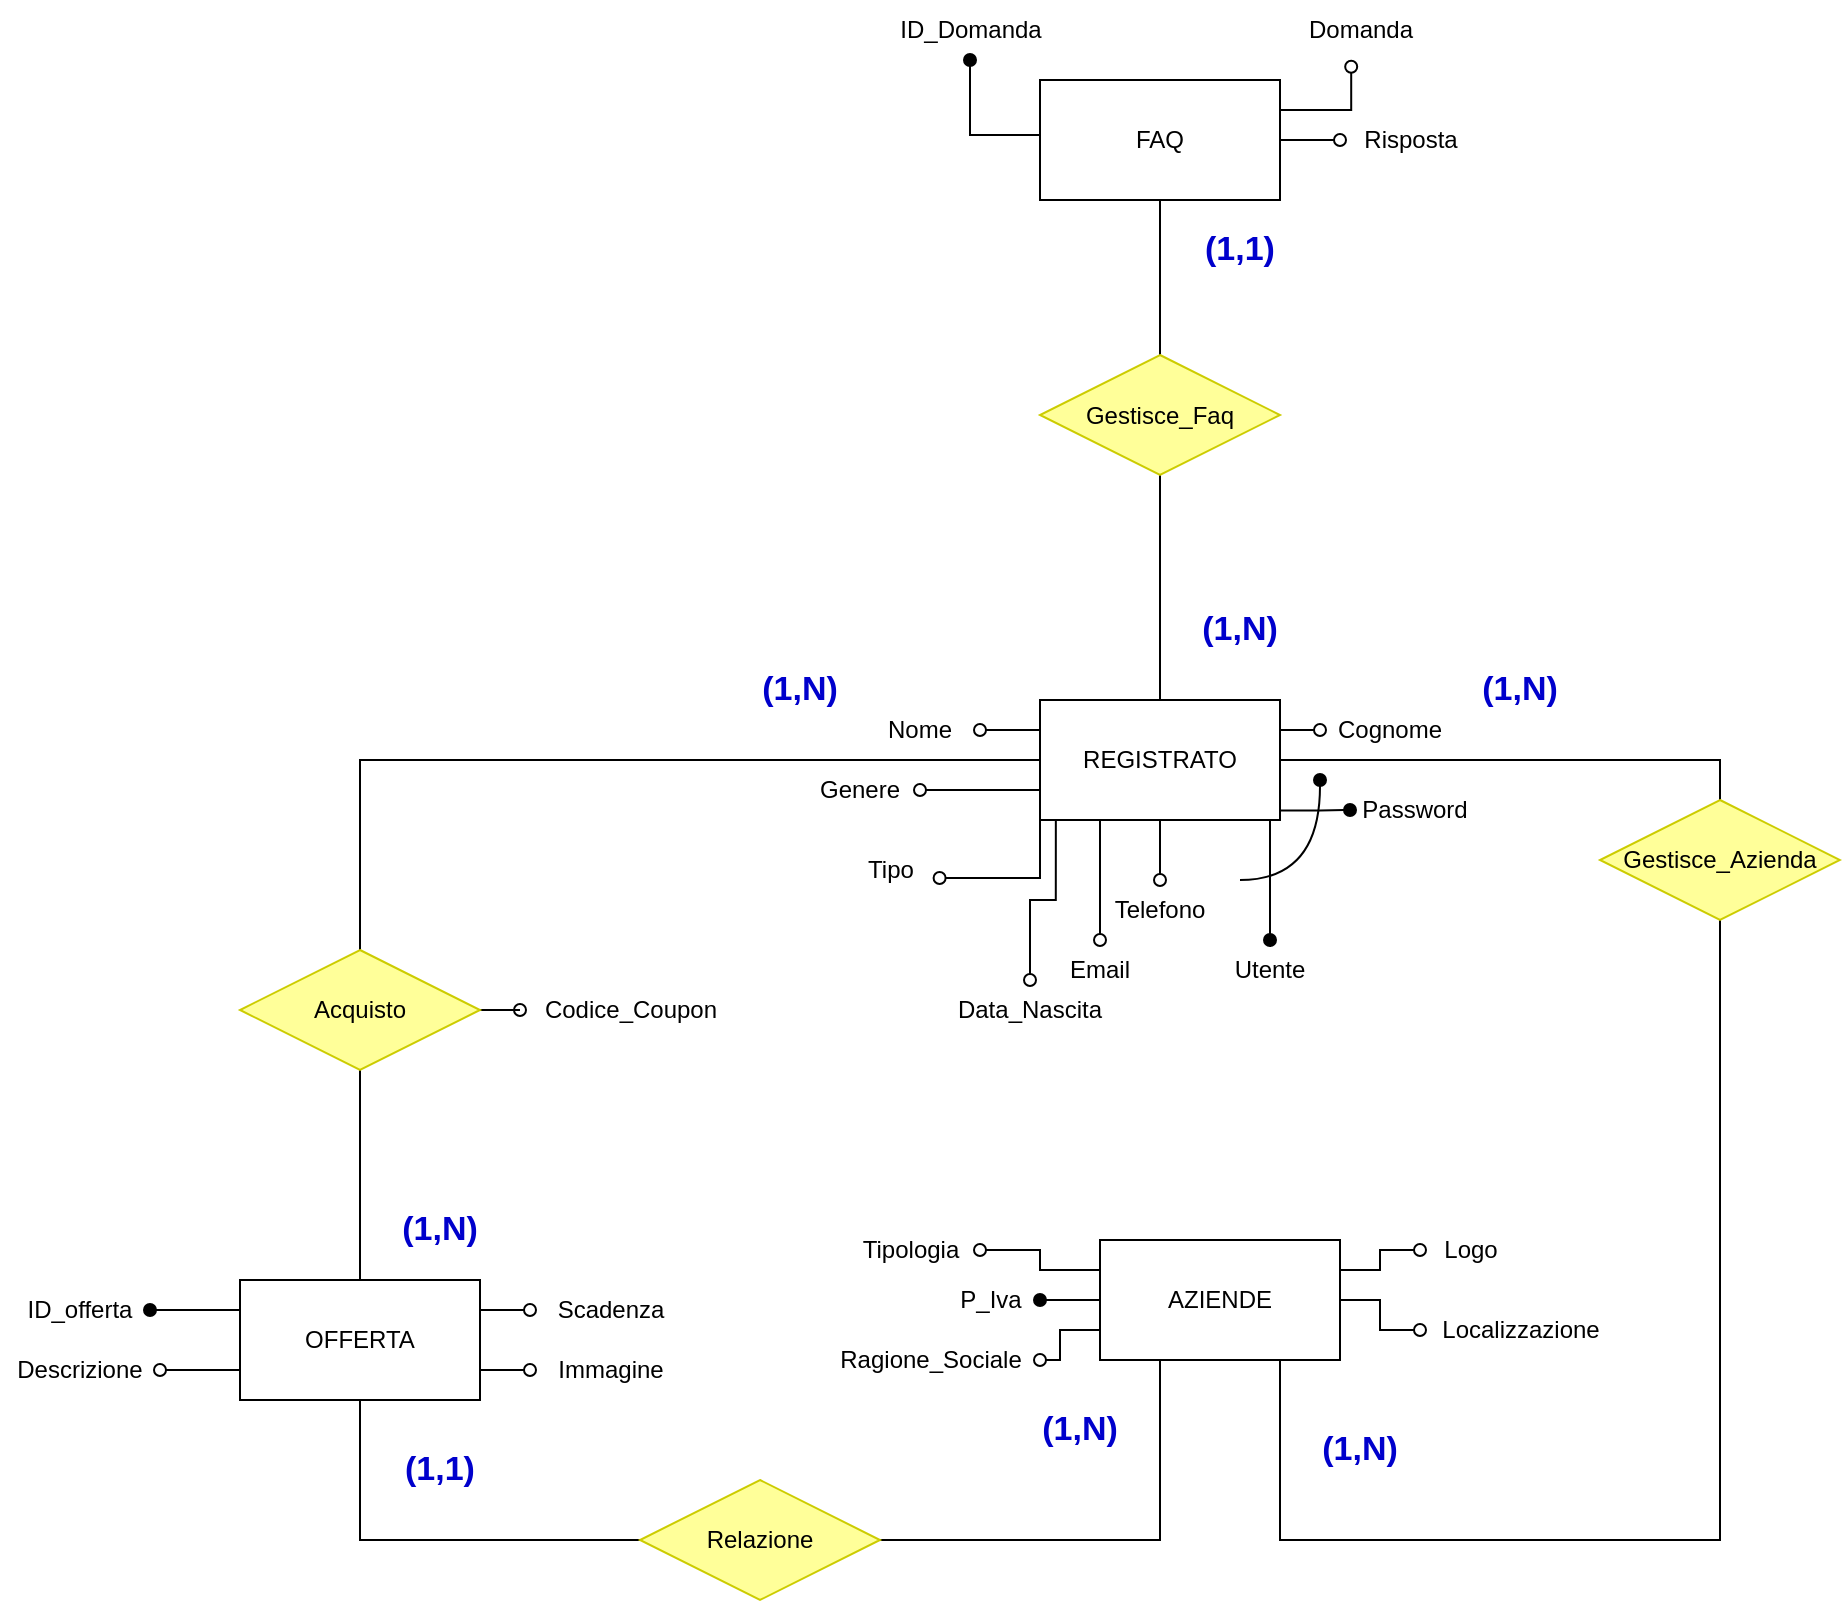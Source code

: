 <mxfile version="21.2.1" type="device">
  <diagram id="c3Y5CJAT7riOFAq-bEgJ" name="DB_Modificato">
    <mxGraphModel dx="1050" dy="629" grid="1" gridSize="10" guides="1" tooltips="1" connect="1" arrows="1" fold="1" page="1" pageScale="1" pageWidth="827" pageHeight="1169" math="0" shadow="0">
      <root>
        <mxCell id="0" />
        <mxCell id="1" parent="0" />
        <mxCell id="mVMu06mb6OfRne1CRR8H-1" value="" style="edgeStyle=orthogonalEdgeStyle;rounded=0;orthogonalLoop=1;jettySize=auto;html=1;endArrow=oval;endFill=1;exitX=0.986;exitY=0.921;exitDx=0;exitDy=0;exitPerimeter=0;" parent="1" source="mVMu06mb6OfRne1CRR8H-7" target="mVMu06mb6OfRne1CRR8H-18" edge="1">
          <mxGeometry relative="1" as="geometry" />
        </mxCell>
        <mxCell id="mVMu06mb6OfRne1CRR8H-2" value="" style="edgeStyle=orthogonalEdgeStyle;rounded=0;orthogonalLoop=1;jettySize=auto;html=1;endArrow=oval;endFill=0;exitX=0.066;exitY=1.003;exitDx=0;exitDy=0;exitPerimeter=0;" parent="1" source="mVMu06mb6OfRne1CRR8H-7" target="mVMu06mb6OfRne1CRR8H-14" edge="1">
          <mxGeometry relative="1" as="geometry" />
        </mxCell>
        <mxCell id="mVMu06mb6OfRne1CRR8H-3" value="" style="edgeStyle=orthogonalEdgeStyle;rounded=0;orthogonalLoop=1;jettySize=auto;html=1;endArrow=oval;endFill=0;exitX=0;exitY=0.75;exitDx=0;exitDy=0;" parent="1" source="mVMu06mb6OfRne1CRR8H-7" target="mVMu06mb6OfRne1CRR8H-13" edge="1">
          <mxGeometry relative="1" as="geometry" />
        </mxCell>
        <mxCell id="mVMu06mb6OfRne1CRR8H-4" style="edgeStyle=orthogonalEdgeStyle;rounded=0;orthogonalLoop=1;jettySize=auto;html=1;exitX=0;exitY=0.25;exitDx=0;exitDy=0;entryX=1;entryY=0.5;entryDx=0;entryDy=0;endArrow=oval;endFill=0;" parent="1" source="mVMu06mb6OfRne1CRR8H-7" target="mVMu06mb6OfRne1CRR8H-11" edge="1">
          <mxGeometry relative="1" as="geometry">
            <Array as="points">
              <mxPoint x="770" y="395" />
              <mxPoint x="770" y="395" />
            </Array>
          </mxGeometry>
        </mxCell>
        <mxCell id="mVMu06mb6OfRne1CRR8H-5" style="edgeStyle=orthogonalEdgeStyle;rounded=0;orthogonalLoop=1;jettySize=auto;html=1;exitX=1;exitY=0.25;exitDx=0;exitDy=0;entryX=0;entryY=0.5;entryDx=0;entryDy=0;endArrow=oval;endFill=0;" parent="1" source="mVMu06mb6OfRne1CRR8H-7" target="mVMu06mb6OfRne1CRR8H-12" edge="1">
          <mxGeometry relative="1" as="geometry" />
        </mxCell>
        <mxCell id="hQMmdiXdaDk8WaNN09rb-17" style="edgeStyle=orthogonalEdgeStyle;rounded=0;orthogonalLoop=1;jettySize=auto;html=1;exitX=0;exitY=1;exitDx=0;exitDy=0;entryX=0.996;entryY=0.633;entryDx=0;entryDy=0;entryPerimeter=0;endArrow=oval;endFill=0;" parent="1" source="mVMu06mb6OfRne1CRR8H-7" target="hQMmdiXdaDk8WaNN09rb-16" edge="1">
          <mxGeometry relative="1" as="geometry" />
        </mxCell>
        <mxCell id="hQMmdiXdaDk8WaNN09rb-18" style="edgeStyle=orthogonalEdgeStyle;rounded=0;orthogonalLoop=1;jettySize=auto;html=1;exitX=1;exitY=0.5;exitDx=0;exitDy=0;entryX=0.5;entryY=0;entryDx=0;entryDy=0;endArrow=none;endFill=0;" parent="1" source="mVMu06mb6OfRne1CRR8H-7" target="Q1SuPxFalN9l4LGRf5nt-1" edge="1">
          <mxGeometry relative="1" as="geometry" />
        </mxCell>
        <mxCell id="mVMu06mb6OfRne1CRR8H-7" value="REGISTRATO" style="rounded=0;whiteSpace=wrap;html=1;" parent="1" vertex="1">
          <mxGeometry x="790" y="380" width="120" height="60" as="geometry" />
        </mxCell>
        <mxCell id="mVMu06mb6OfRne1CRR8H-8" value="" style="endArrow=none;html=1;rounded=0;strokeWidth=1;endFill=0;startArrow=oval;startFill=1;exitX=0.5;exitY=0;exitDx=0;exitDy=0;" parent="1" source="mVMu06mb6OfRne1CRR8H-9" edge="1">
          <mxGeometry width="50" height="50" relative="1" as="geometry">
            <mxPoint x="735" y="540" as="sourcePoint" />
            <mxPoint x="905" y="440" as="targetPoint" />
          </mxGeometry>
        </mxCell>
        <mxCell id="mVMu06mb6OfRne1CRR8H-9" value="Utente" style="text;html=1;strokeColor=none;fillColor=none;align=center;verticalAlign=middle;whiteSpace=wrap;rounded=0;" parent="1" vertex="1">
          <mxGeometry x="880" y="500" width="50" height="30" as="geometry" />
        </mxCell>
        <mxCell id="mVMu06mb6OfRne1CRR8H-10" value="" style="endArrow=none;html=1;rounded=0;startArrow=oval;startFill=0;exitX=0.5;exitY=0;exitDx=0;exitDy=0;" parent="1" source="mVMu06mb6OfRne1CRR8H-17" target="mVMu06mb6OfRne1CRR8H-7" edge="1">
          <mxGeometry width="50" height="50" relative="1" as="geometry">
            <mxPoint x="820" y="470" as="sourcePoint" />
            <mxPoint x="735" y="490" as="targetPoint" />
          </mxGeometry>
        </mxCell>
        <mxCell id="mVMu06mb6OfRne1CRR8H-11" value="Nome" style="text;html=1;strokeColor=none;fillColor=none;align=center;verticalAlign=middle;whiteSpace=wrap;rounded=0;" parent="1" vertex="1">
          <mxGeometry x="700" y="380" width="60" height="30" as="geometry" />
        </mxCell>
        <mxCell id="mVMu06mb6OfRne1CRR8H-12" value="Cognome" style="text;html=1;strokeColor=none;fillColor=none;align=center;verticalAlign=middle;whiteSpace=wrap;rounded=0;" parent="1" vertex="1">
          <mxGeometry x="930" y="380" width="70" height="30" as="geometry" />
        </mxCell>
        <mxCell id="mVMu06mb6OfRne1CRR8H-13" value="Genere" style="text;html=1;strokeColor=none;fillColor=none;align=center;verticalAlign=middle;whiteSpace=wrap;rounded=0;" parent="1" vertex="1">
          <mxGeometry x="670" y="410" width="60" height="30" as="geometry" />
        </mxCell>
        <mxCell id="mVMu06mb6OfRne1CRR8H-14" value="Data_Nascita" style="text;html=1;strokeColor=none;fillColor=none;align=center;verticalAlign=middle;whiteSpace=wrap;rounded=0;" parent="1" vertex="1">
          <mxGeometry x="740" y="520" width="90" height="30" as="geometry" />
        </mxCell>
        <mxCell id="mVMu06mb6OfRne1CRR8H-15" style="edgeStyle=orthogonalEdgeStyle;rounded=0;orthogonalLoop=1;jettySize=auto;html=1;exitX=0.5;exitY=0;exitDx=0;exitDy=0;entryX=0.25;entryY=1;entryDx=0;entryDy=0;endArrow=none;endFill=0;startArrow=oval;startFill=0;" parent="1" source="mVMu06mb6OfRne1CRR8H-16" target="mVMu06mb6OfRne1CRR8H-7" edge="1">
          <mxGeometry relative="1" as="geometry" />
        </mxCell>
        <mxCell id="mVMu06mb6OfRne1CRR8H-16" value="Email" style="text;html=1;strokeColor=none;fillColor=none;align=center;verticalAlign=middle;whiteSpace=wrap;rounded=0;" parent="1" vertex="1">
          <mxGeometry x="790" y="500" width="60" height="30" as="geometry" />
        </mxCell>
        <mxCell id="mVMu06mb6OfRne1CRR8H-17" value="Telefono" style="text;html=1;strokeColor=none;fillColor=none;align=center;verticalAlign=middle;whiteSpace=wrap;rounded=0;" parent="1" vertex="1">
          <mxGeometry x="820" y="470" width="60" height="30" as="geometry" />
        </mxCell>
        <mxCell id="mVMu06mb6OfRne1CRR8H-18" value="Password" style="text;html=1;strokeColor=none;fillColor=none;align=center;verticalAlign=middle;whiteSpace=wrap;rounded=0;" parent="1" vertex="1">
          <mxGeometry x="945" y="420" width="65" height="30" as="geometry" />
        </mxCell>
        <mxCell id="mVMu06mb6OfRne1CRR8H-19" value="" style="endArrow=oval;html=1;endFill=1;curved=1;" parent="1" edge="1">
          <mxGeometry width="50" height="50" relative="1" as="geometry">
            <mxPoint x="890" y="470" as="sourcePoint" />
            <mxPoint x="930" y="420" as="targetPoint" />
            <Array as="points">
              <mxPoint x="930" y="470" />
            </Array>
          </mxGeometry>
        </mxCell>
        <mxCell id="Nnh7kkXwDQCGm7xRUwQu-1" value="" style="edgeStyle=orthogonalEdgeStyle;rounded=0;orthogonalLoop=1;jettySize=auto;html=1;endArrow=oval;endFill=1;exitX=0;exitY=0.25;exitDx=0;exitDy=0;" parent="1" source="Nnh7kkXwDQCGm7xRUwQu-5" target="Nnh7kkXwDQCGm7xRUwQu-8" edge="1">
          <mxGeometry relative="1" as="geometry" />
        </mxCell>
        <mxCell id="Nnh7kkXwDQCGm7xRUwQu-2" style="edgeStyle=orthogonalEdgeStyle;rounded=0;orthogonalLoop=1;jettySize=auto;html=1;exitX=0;exitY=0.75;exitDx=0;exitDy=0;entryX=1;entryY=0.5;entryDx=0;entryDy=0;endArrow=oval;endFill=0;" parent="1" source="Nnh7kkXwDQCGm7xRUwQu-5" target="Nnh7kkXwDQCGm7xRUwQu-7" edge="1">
          <mxGeometry relative="1" as="geometry" />
        </mxCell>
        <mxCell id="Nnh7kkXwDQCGm7xRUwQu-4" style="edgeStyle=orthogonalEdgeStyle;rounded=0;orthogonalLoop=1;jettySize=auto;html=1;exitX=1;exitY=0.25;exitDx=0;exitDy=0;endArrow=oval;endFill=0;" parent="1" source="Nnh7kkXwDQCGm7xRUwQu-5" target="Nnh7kkXwDQCGm7xRUwQu-9" edge="1">
          <mxGeometry relative="1" as="geometry" />
        </mxCell>
        <mxCell id="Ag1xNV9yWJqqGALkCEDj-2" style="edgeStyle=orthogonalEdgeStyle;rounded=0;orthogonalLoop=1;jettySize=auto;html=1;exitX=0.5;exitY=1;exitDx=0;exitDy=0;entryX=0;entryY=0.5;entryDx=0;entryDy=0;endArrow=none;endFill=0;" parent="1" source="Nnh7kkXwDQCGm7xRUwQu-5" target="Ag1xNV9yWJqqGALkCEDj-1" edge="1">
          <mxGeometry relative="1" as="geometry" />
        </mxCell>
        <mxCell id="j3to2VJ58cgADnvgmKCc-2" style="edgeStyle=orthogonalEdgeStyle;rounded=0;orthogonalLoop=1;jettySize=auto;html=1;exitX=1;exitY=0.75;exitDx=0;exitDy=0;endArrow=oval;endFill=0;" parent="1" source="Nnh7kkXwDQCGm7xRUwQu-5" target="j3to2VJ58cgADnvgmKCc-1" edge="1">
          <mxGeometry relative="1" as="geometry">
            <Array as="points">
              <mxPoint x="550" y="715" />
              <mxPoint x="550" y="715" />
            </Array>
          </mxGeometry>
        </mxCell>
        <mxCell id="Nnh7kkXwDQCGm7xRUwQu-5" value="OFFERTA" style="rounded=0;whiteSpace=wrap;html=1;" parent="1" vertex="1">
          <mxGeometry x="390" y="670" width="120" height="60" as="geometry" />
        </mxCell>
        <mxCell id="Nnh7kkXwDQCGm7xRUwQu-7" value="Descrizione" style="text;html=1;strokeColor=none;fillColor=none;align=center;verticalAlign=middle;whiteSpace=wrap;rounded=0;" parent="1" vertex="1">
          <mxGeometry x="270" y="700" width="80" height="30" as="geometry" />
        </mxCell>
        <mxCell id="Nnh7kkXwDQCGm7xRUwQu-8" value="ID_offerta" style="text;html=1;strokeColor=none;fillColor=none;align=center;verticalAlign=middle;whiteSpace=wrap;rounded=0;" parent="1" vertex="1">
          <mxGeometry x="275" y="670" width="70" height="30" as="geometry" />
        </mxCell>
        <mxCell id="Nnh7kkXwDQCGm7xRUwQu-9" value="Scadenza" style="text;html=1;align=center;verticalAlign=middle;resizable=0;points=[];autosize=1;strokeColor=none;fillColor=none;" parent="1" vertex="1">
          <mxGeometry x="535" y="670" width="80" height="30" as="geometry" />
        </mxCell>
        <mxCell id="pOfr8b8XG5YclX9y-ggj-1" style="edgeStyle=orthogonalEdgeStyle;rounded=0;orthogonalLoop=1;jettySize=auto;html=1;exitX=0.5;exitY=1;exitDx=0;exitDy=0;entryX=0.5;entryY=0;entryDx=0;entryDy=0;endArrow=none;endFill=0;" parent="1" source="pOfr8b8XG5YclX9y-ggj-2" target="Nnh7kkXwDQCGm7xRUwQu-5" edge="1">
          <mxGeometry relative="1" as="geometry">
            <Array as="points" />
            <mxPoint x="450" y="644.5" as="targetPoint" />
          </mxGeometry>
        </mxCell>
        <mxCell id="pOfr8b8XG5YclX9y-ggj-3" style="edgeStyle=orthogonalEdgeStyle;rounded=0;orthogonalLoop=1;jettySize=auto;html=1;exitX=0.5;exitY=0;exitDx=0;exitDy=0;entryX=0;entryY=0.5;entryDx=0;entryDy=0;endArrow=none;endFill=0;" parent="1" source="pOfr8b8XG5YclX9y-ggj-2" target="mVMu06mb6OfRne1CRR8H-7" edge="1">
          <mxGeometry relative="1" as="geometry">
            <mxPoint x="450" y="540" as="targetPoint" />
          </mxGeometry>
        </mxCell>
        <mxCell id="0yaqgSIewQ0UyF9ecubl-2" style="edgeStyle=orthogonalEdgeStyle;rounded=0;orthogonalLoop=1;jettySize=auto;html=1;exitX=1;exitY=0.5;exitDx=0;exitDy=0;endArrow=oval;endFill=0;" parent="1" source="pOfr8b8XG5YclX9y-ggj-2" target="0yaqgSIewQ0UyF9ecubl-1" edge="1">
          <mxGeometry relative="1" as="geometry" />
        </mxCell>
        <mxCell id="pOfr8b8XG5YclX9y-ggj-2" value="Acquisto" style="shape=rhombus;perimeter=rhombusPerimeter;whiteSpace=wrap;html=1;align=center;strokeColor=#CCCC00;fillColor=#FFFF99;" parent="1" vertex="1">
          <mxGeometry x="390" y="505" width="120" height="60" as="geometry" />
        </mxCell>
        <mxCell id="0yaqgSIewQ0UyF9ecubl-1" value="Codice_Coupon" style="text;html=1;align=center;verticalAlign=middle;resizable=0;points=[];autosize=1;strokeColor=none;fillColor=none;" parent="1" vertex="1">
          <mxGeometry x="530" y="520" width="110" height="30" as="geometry" />
        </mxCell>
        <mxCell id="CYOenZFnGaWbQ6OIS_7t-1" style="edgeStyle=orthogonalEdgeStyle;rounded=0;orthogonalLoop=1;jettySize=auto;html=1;exitX=0;exitY=0.5;exitDx=0;exitDy=0;endArrow=oval;endFill=1;" parent="1" source="CYOenZFnGaWbQ6OIS_7t-6" target="CYOenZFnGaWbQ6OIS_7t-8" edge="1">
          <mxGeometry relative="1" as="geometry" />
        </mxCell>
        <mxCell id="CYOenZFnGaWbQ6OIS_7t-3" style="edgeStyle=orthogonalEdgeStyle;rounded=0;orthogonalLoop=1;jettySize=auto;html=1;exitX=0;exitY=0.25;exitDx=0;exitDy=0;endArrow=oval;endFill=0;" parent="1" source="CYOenZFnGaWbQ6OIS_7t-6" target="CYOenZFnGaWbQ6OIS_7t-9" edge="1">
          <mxGeometry relative="1" as="geometry" />
        </mxCell>
        <mxCell id="CYOenZFnGaWbQ6OIS_7t-4" style="edgeStyle=orthogonalEdgeStyle;rounded=0;orthogonalLoop=1;jettySize=auto;html=1;exitX=1;exitY=0.25;exitDx=0;exitDy=0;endArrow=oval;endFill=0;" parent="1" source="CYOenZFnGaWbQ6OIS_7t-6" target="CYOenZFnGaWbQ6OIS_7t-10" edge="1">
          <mxGeometry relative="1" as="geometry" />
        </mxCell>
        <mxCell id="CYOenZFnGaWbQ6OIS_7t-5" style="edgeStyle=orthogonalEdgeStyle;rounded=0;orthogonalLoop=1;jettySize=auto;html=1;exitX=1;exitY=0.5;exitDx=0;exitDy=0;endArrow=oval;endFill=0;" parent="1" source="CYOenZFnGaWbQ6OIS_7t-6" target="CYOenZFnGaWbQ6OIS_7t-11" edge="1">
          <mxGeometry relative="1" as="geometry" />
        </mxCell>
        <mxCell id="hQMmdiXdaDk8WaNN09rb-20" style="edgeStyle=orthogonalEdgeStyle;rounded=0;orthogonalLoop=1;jettySize=auto;html=1;exitX=0;exitY=0.75;exitDx=0;exitDy=0;endArrow=oval;endFill=0;" parent="1" source="CYOenZFnGaWbQ6OIS_7t-6" target="CYOenZFnGaWbQ6OIS_7t-7" edge="1">
          <mxGeometry relative="1" as="geometry" />
        </mxCell>
        <mxCell id="CYOenZFnGaWbQ6OIS_7t-6" value="AZIENDE" style="rounded=0;whiteSpace=wrap;html=1;" parent="1" vertex="1">
          <mxGeometry x="820" y="650" width="120" height="60" as="geometry" />
        </mxCell>
        <mxCell id="CYOenZFnGaWbQ6OIS_7t-7" value="Ragione_Sociale" style="text;html=1;align=center;verticalAlign=middle;resizable=0;points=[];autosize=1;strokeColor=none;fillColor=none;" parent="1" vertex="1">
          <mxGeometry x="680" y="695" width="110" height="30" as="geometry" />
        </mxCell>
        <mxCell id="CYOenZFnGaWbQ6OIS_7t-8" value="P_Iva" style="text;html=1;align=center;verticalAlign=middle;resizable=0;points=[];autosize=1;strokeColor=none;fillColor=none;" parent="1" vertex="1">
          <mxGeometry x="740" y="665" width="50" height="30" as="geometry" />
        </mxCell>
        <mxCell id="CYOenZFnGaWbQ6OIS_7t-9" value="Tipologia" style="text;html=1;align=center;verticalAlign=middle;resizable=0;points=[];autosize=1;strokeColor=none;fillColor=none;" parent="1" vertex="1">
          <mxGeometry x="690" y="640" width="70" height="30" as="geometry" />
        </mxCell>
        <mxCell id="CYOenZFnGaWbQ6OIS_7t-10" value="Logo" style="text;html=1;align=center;verticalAlign=middle;resizable=0;points=[];autosize=1;strokeColor=none;fillColor=none;" parent="1" vertex="1">
          <mxGeometry x="980" y="640" width="50" height="30" as="geometry" />
        </mxCell>
        <mxCell id="CYOenZFnGaWbQ6OIS_7t-11" value="Localizzazione" style="text;html=1;align=center;verticalAlign=middle;resizable=0;points=[];autosize=1;strokeColor=none;fillColor=none;" parent="1" vertex="1">
          <mxGeometry x="980" y="680" width="100" height="30" as="geometry" />
        </mxCell>
        <mxCell id="Ag1xNV9yWJqqGALkCEDj-3" style="edgeStyle=orthogonalEdgeStyle;rounded=0;orthogonalLoop=1;jettySize=auto;html=1;exitX=1;exitY=0.5;exitDx=0;exitDy=0;endArrow=none;endFill=0;" parent="1" source="Ag1xNV9yWJqqGALkCEDj-1" edge="1">
          <mxGeometry relative="1" as="geometry">
            <mxPoint x="850" y="710" as="targetPoint" />
            <Array as="points">
              <mxPoint x="850" y="800" />
              <mxPoint x="850" y="710" />
            </Array>
          </mxGeometry>
        </mxCell>
        <mxCell id="Ag1xNV9yWJqqGALkCEDj-1" value="Relazione" style="shape=rhombus;perimeter=rhombusPerimeter;whiteSpace=wrap;html=1;align=center;strokeColor=#CCCC00;fillColor=#FFFF99;" parent="1" vertex="1">
          <mxGeometry x="590" y="770" width="120" height="60" as="geometry" />
        </mxCell>
        <mxCell id="Q1SuPxFalN9l4LGRf5nt-4" style="edgeStyle=orthogonalEdgeStyle;rounded=0;orthogonalLoop=1;jettySize=auto;html=1;exitX=0.5;exitY=1;exitDx=0;exitDy=0;entryX=0.75;entryY=1;entryDx=0;entryDy=0;endArrow=none;endFill=0;" parent="1" source="Q1SuPxFalN9l4LGRf5nt-1" target="CYOenZFnGaWbQ6OIS_7t-6" edge="1">
          <mxGeometry relative="1" as="geometry">
            <Array as="points">
              <mxPoint x="1130" y="800" />
              <mxPoint x="910" y="800" />
            </Array>
          </mxGeometry>
        </mxCell>
        <mxCell id="Q1SuPxFalN9l4LGRf5nt-1" value="Gestisce_Azienda" style="shape=rhombus;perimeter=rhombusPerimeter;whiteSpace=wrap;html=1;align=center;strokeColor=#CCCC00;fillColor=#FFFF99;" parent="1" vertex="1">
          <mxGeometry x="1070" y="430" width="120" height="60" as="geometry" />
        </mxCell>
        <mxCell id="hQMmdiXdaDk8WaNN09rb-13" style="edgeStyle=orthogonalEdgeStyle;rounded=0;orthogonalLoop=1;jettySize=auto;html=1;exitX=0;exitY=0.25;exitDx=0;exitDy=0;endArrow=oval;endFill=1;" parent="1" source="hQMmdiXdaDk8WaNN09rb-1" target="hQMmdiXdaDk8WaNN09rb-12" edge="1">
          <mxGeometry relative="1" as="geometry">
            <Array as="points">
              <mxPoint x="790" y="97.5" />
              <mxPoint x="755" y="97.5" />
            </Array>
          </mxGeometry>
        </mxCell>
        <mxCell id="hQMmdiXdaDk8WaNN09rb-14" style="edgeStyle=orthogonalEdgeStyle;rounded=0;orthogonalLoop=1;jettySize=auto;html=1;exitX=1;exitY=0.25;exitDx=0;exitDy=0;entryX=0.445;entryY=1.113;entryDx=0;entryDy=0;entryPerimeter=0;endArrow=oval;endFill=0;" parent="1" source="hQMmdiXdaDk8WaNN09rb-1" target="hQMmdiXdaDk8WaNN09rb-10" edge="1">
          <mxGeometry relative="1" as="geometry" />
        </mxCell>
        <mxCell id="hQMmdiXdaDk8WaNN09rb-15" style="edgeStyle=orthogonalEdgeStyle;rounded=0;orthogonalLoop=1;jettySize=auto;html=1;exitX=1;exitY=0.5;exitDx=0;exitDy=0;endArrow=oval;endFill=0;" parent="1" source="hQMmdiXdaDk8WaNN09rb-1" target="hQMmdiXdaDk8WaNN09rb-11" edge="1">
          <mxGeometry relative="1" as="geometry" />
        </mxCell>
        <mxCell id="hQMmdiXdaDk8WaNN09rb-1" value="FAQ" style="whiteSpace=wrap;html=1;" parent="1" vertex="1">
          <mxGeometry x="790" y="70" width="120" height="60" as="geometry" />
        </mxCell>
        <mxCell id="hQMmdiXdaDk8WaNN09rb-4" style="edgeStyle=orthogonalEdgeStyle;rounded=0;orthogonalLoop=1;jettySize=auto;html=1;exitX=0.5;exitY=0;exitDx=0;exitDy=0;entryX=0.5;entryY=1;entryDx=0;entryDy=0;endArrow=none;endFill=0;" parent="1" source="hQMmdiXdaDk8WaNN09rb-3" target="hQMmdiXdaDk8WaNN09rb-1" edge="1">
          <mxGeometry relative="1" as="geometry" />
        </mxCell>
        <mxCell id="hQMmdiXdaDk8WaNN09rb-21" style="edgeStyle=orthogonalEdgeStyle;rounded=0;orthogonalLoop=1;jettySize=auto;html=1;exitX=0.5;exitY=1;exitDx=0;exitDy=0;entryX=0.5;entryY=0;entryDx=0;entryDy=0;endArrow=none;endFill=0;" parent="1" source="hQMmdiXdaDk8WaNN09rb-3" target="mVMu06mb6OfRne1CRR8H-7" edge="1">
          <mxGeometry relative="1" as="geometry">
            <Array as="points">
              <mxPoint x="850" y="268" />
            </Array>
          </mxGeometry>
        </mxCell>
        <mxCell id="hQMmdiXdaDk8WaNN09rb-3" value="Gestisce_Faq" style="shape=rhombus;perimeter=rhombusPerimeter;whiteSpace=wrap;html=1;align=center;strokeColor=#CCCC00;fillColor=#FFFF99;" parent="1" vertex="1">
          <mxGeometry x="790" y="207.5" width="120" height="60" as="geometry" />
        </mxCell>
        <mxCell id="hQMmdiXdaDk8WaNN09rb-10" value="Domanda" style="text;html=1;align=center;verticalAlign=middle;resizable=0;points=[];autosize=1;strokeColor=none;fillColor=none;" parent="1" vertex="1">
          <mxGeometry x="910" y="30" width="80" height="30" as="geometry" />
        </mxCell>
        <mxCell id="hQMmdiXdaDk8WaNN09rb-11" value="Risposta" style="text;html=1;align=center;verticalAlign=middle;resizable=0;points=[];autosize=1;strokeColor=none;fillColor=none;" parent="1" vertex="1">
          <mxGeometry x="940" y="85" width="70" height="30" as="geometry" />
        </mxCell>
        <mxCell id="hQMmdiXdaDk8WaNN09rb-12" value="ID_Domanda" style="text;html=1;align=center;verticalAlign=middle;resizable=0;points=[];autosize=1;strokeColor=none;fillColor=none;" parent="1" vertex="1">
          <mxGeometry x="710" y="30" width="90" height="30" as="geometry" />
        </mxCell>
        <mxCell id="hQMmdiXdaDk8WaNN09rb-16" value="Tipo&lt;br&gt;" style="text;html=1;align=center;verticalAlign=middle;resizable=0;points=[];autosize=1;strokeColor=none;fillColor=none;" parent="1" vertex="1">
          <mxGeometry x="690" y="450" width="50" height="30" as="geometry" />
        </mxCell>
        <mxCell id="GtR7VX1mtjdYczV82oHP-1" value="(1,N)" style="text;html=1;strokeColor=none;fillColor=none;align=center;verticalAlign=middle;whiteSpace=wrap;rounded=0;fontColor=#0000CC;fontSize=17;fontStyle=1" parent="1" vertex="1">
          <mxGeometry x="460" y="630" width="60" height="30" as="geometry" />
        </mxCell>
        <mxCell id="GtR7VX1mtjdYczV82oHP-2" value="(1,N)" style="text;html=1;strokeColor=none;fillColor=none;align=center;verticalAlign=middle;whiteSpace=wrap;rounded=0;fontColor=#0000CC;fontSize=17;fontStyle=1" parent="1" vertex="1">
          <mxGeometry x="640" y="360" width="60" height="30" as="geometry" />
        </mxCell>
        <mxCell id="GtR7VX1mtjdYczV82oHP-3" value="(1,N)" style="text;html=1;strokeColor=none;fillColor=none;align=center;verticalAlign=middle;whiteSpace=wrap;rounded=0;fontColor=#0000CC;fontSize=17;fontStyle=1" parent="1" vertex="1">
          <mxGeometry x="1000" y="360" width="60" height="30" as="geometry" />
        </mxCell>
        <mxCell id="GtR7VX1mtjdYczV82oHP-4" value="(1,N)" style="text;html=1;strokeColor=none;fillColor=none;align=center;verticalAlign=middle;whiteSpace=wrap;rounded=0;fontColor=#0000CC;fontSize=17;fontStyle=1" parent="1" vertex="1">
          <mxGeometry x="920" y="740" width="60" height="30" as="geometry" />
        </mxCell>
        <mxCell id="GtR7VX1mtjdYczV82oHP-5" value="(1,N)" style="text;html=1;strokeColor=none;fillColor=none;align=center;verticalAlign=middle;whiteSpace=wrap;rounded=0;fontColor=#0000CC;fontSize=17;fontStyle=1" parent="1" vertex="1">
          <mxGeometry x="780" y="730" width="60" height="30" as="geometry" />
        </mxCell>
        <mxCell id="GtR7VX1mtjdYczV82oHP-6" value="(1,1)" style="text;html=1;strokeColor=none;fillColor=none;align=center;verticalAlign=middle;whiteSpace=wrap;rounded=0;fontColor=#0000CC;fontSize=17;fontStyle=1" parent="1" vertex="1">
          <mxGeometry x="460" y="750" width="60" height="30" as="geometry" />
        </mxCell>
        <mxCell id="GtR7VX1mtjdYczV82oHP-7" value="(1,N)" style="text;html=1;strokeColor=none;fillColor=none;align=center;verticalAlign=middle;whiteSpace=wrap;rounded=0;fontColor=#0000CC;fontSize=17;fontStyle=1" parent="1" vertex="1">
          <mxGeometry x="860" y="330" width="60" height="30" as="geometry" />
        </mxCell>
        <mxCell id="GtR7VX1mtjdYczV82oHP-8" value="(1,1)" style="text;html=1;strokeColor=none;fillColor=none;align=center;verticalAlign=middle;whiteSpace=wrap;rounded=0;fontColor=#0000CC;fontSize=17;fontStyle=1" parent="1" vertex="1">
          <mxGeometry x="860" y="140" width="60" height="30" as="geometry" />
        </mxCell>
        <mxCell id="j3to2VJ58cgADnvgmKCc-1" value="Immagine" style="text;html=1;align=center;verticalAlign=middle;resizable=0;points=[];autosize=1;strokeColor=none;fillColor=none;" parent="1" vertex="1">
          <mxGeometry x="535" y="700" width="80" height="30" as="geometry" />
        </mxCell>
      </root>
    </mxGraphModel>
  </diagram>
</mxfile>
